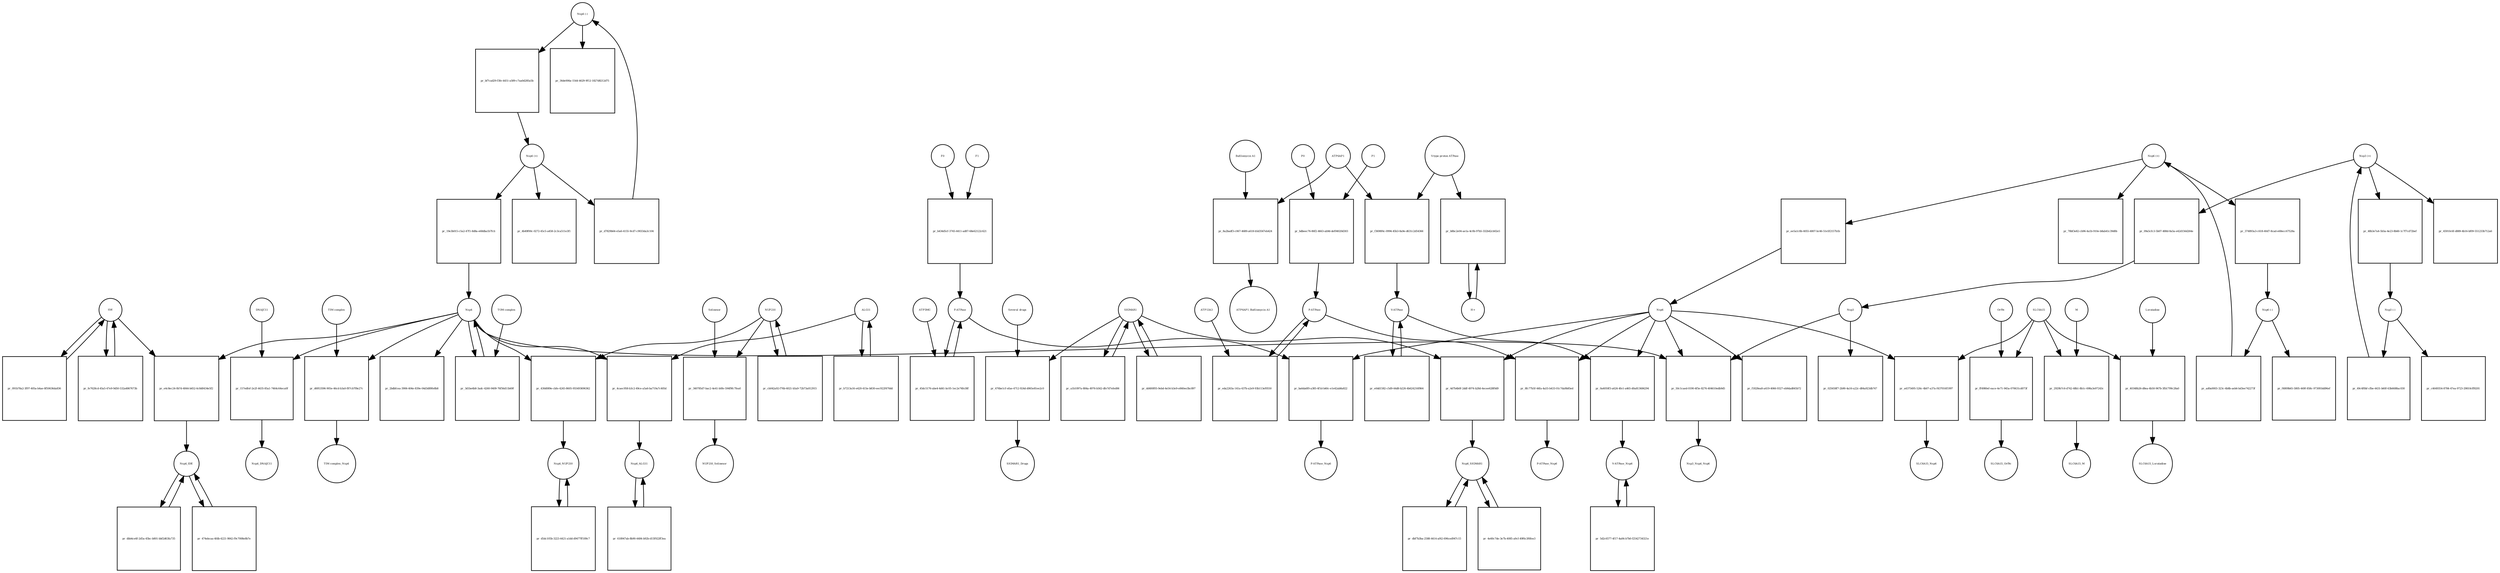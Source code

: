 strict digraph  {
"Nsp4 (-)" [annotation=urn_miriam_pubmed_32353859, bipartite=0, cls="nucleic acid feature", fontsize=4, label="Nsp4 (-)", shape=circle];
"pr_bf7cad29-f3fe-4451-a589-c7aa0d285a5b" [annotation="", bipartite=1, cls=process, fontsize=4, label="pr_bf7cad29-f3fe-4451-a589-c7aa0d285a5b", shape=square];
"Nsp4 (+)" [annotation=urn_miriam_pubmed_32353859, bipartite=0, cls="nucleic acid feature", fontsize=4, label="Nsp4 (+)", shape=circle];
"pr_19e3b015-c5a2-47f1-8d8a-e68dba1b7fcb" [annotation="", bipartite=1, cls=process, fontsize=4, label="pr_19e3b015-c5a2-47f1-8d8a-e68dba1b7fcb", shape=square];
Nsp4 [annotation="urn_miriam_ncbiprotein_BCD58761|urn_miriam_taxonomy_2697049", bipartite=0, cls=macromolecule, fontsize=4, label=Nsp4, shape=circle];
"pr_2bdbfcea-3906-404e-839e-04d3d89fe8b8" [annotation="", bipartite=1, cls=process, fontsize=4, label="pr_2bdbfcea-3906-404e-839e-04d3d89fe8b8", shape=square];
"pr_4b49f00c-0272-45c5-a458-2c3ca511e3f1" [annotation="", bipartite=1, cls=process, fontsize=4, label="pr_4b49f00c-0272-45c5-a458-2c3ca511e3f1", shape=square];
"pr_e4c8ec24-0b7d-4844-b652-6c8d0434e5f2" [annotation="", bipartite=1, cls=process, fontsize=4, label="pr_e4c8ec24-0b7d-4844-b652-6c8d0434e5f2", shape=square];
IDE [annotation="urn_miriam_uniprot_P14735|urn_miriam_pubmed_32353859|urn_miriam_doi_10.1210%2Fmend-4-8-1125|urn_miriam_taxonomy_10116", bipartite=0, cls=macromolecule, fontsize=4, label=IDE, shape=circle];
Nsp4_IDE [annotation="", bipartite=0, cls=complex, fontsize=4, label=Nsp4_IDE, shape=circle];
"pr_474ebcaa-4fdb-4221-9842-f9c7008e8b7e" [annotation="", bipartite=1, cls=process, fontsize=4, label="pr_474ebcaa-4fdb-4221-9842-f9c7008e8b7e", shape=square];
"pr_430d089e-cbfe-4245-8605-955493696362" [annotation="", bipartite=1, cls=process, fontsize=4, label="pr_430d089e-cbfe-4245-8605-955493696362", shape=square];
NUP210 [annotation="urn_miriam_uniprot_Q8TEM1|urn_miriam_pubmed_14517331", bipartite=0, cls=macromolecule, fontsize=4, label=NUP210, shape=circle];
Nsp4_NUP210 [annotation=urn_miriam_pubmed_14517331, bipartite=0, cls=complex, fontsize=4, label=Nsp4_NUP210, shape=circle];
"pr_dbb4ce6f-2d5a-45bc-b801-bbf2d63fa735" [annotation="", bipartite=1, cls=process, fontsize=4, label="pr_dbb4ce6f-2d5a-45bc-b801-bbf2d63fa735", shape=square];
"pr_157edfef-2e2f-4435-85a1-7464c64eca0f" [annotation="", bipartite=1, cls=process, fontsize=4, label="pr_157edfef-2e2f-4435-85a1-7464c64eca0f", shape=square];
DNAJC11 [annotation="urn_miriam_uniprot_Q9NVH1|urn_miriam_pubmed_32353859|urn_miriam_pubmed_25997101", bipartite=0, cls=macromolecule, fontsize=4, label=DNAJC11, shape=circle];
Nsp4_DNAJC11 [annotation="urn_miriam_pubmed_25997101|urn_miriam_pubmed_32353859", bipartite=0, cls=complex, fontsize=4, label=Nsp4_DNAJC11, shape=circle];
"pr_d5dc105b-3223-4421-a1dd-d9477ff189c7" [annotation="", bipartite=1, cls=process, fontsize=4, label="pr_d5dc105b-3223-4421-a1dd-d9477ff189c7", shape=square];
"pr_4caec958-b3c2-49ce-a5a6-ba719a7c405d" [annotation="", bipartite=1, cls=process, fontsize=4, label="pr_4caec958-b3c2-49ce-a5a6-ba719a7c405d", shape=square];
ALG11 [annotation="urn_miriam_uniprot_Q2TAA5|urn_miriam_pubmed_20080937", bipartite=0, cls=macromolecule, fontsize=4, label=ALG11, shape=circle];
Nsp4_ALG11 [annotation=urn_miriam_pubmed_20080937, bipartite=0, cls=complex, fontsize=4, label=Nsp4_ALG11, shape=circle];
"pr_d7829b64-e5a6-4155-9cd7-c9033da3c104" [annotation="", bipartite=1, cls=process, fontsize=4, label="pr_d7829b64-e5a6-4155-9cd7-c9033da3c104", shape=square];
"pr_36de006a-1544-4629-9f12-1827d8212d75" [annotation="", bipartite=1, cls=process, fontsize=4, label="pr_36de006a-1544-4629-9f12-1827d8212d75", shape=square];
"Nsp6 (-)" [annotation=urn_miriam_pubmed_32353859, bipartite=0, cls="nucleic acid feature", fontsize=4, label="Nsp6 (-)", shape=circle];
"pr_ad0a0003-323c-4b8b-aeb6-bd3ee742273f" [annotation="", bipartite=1, cls=process, fontsize=4, label="pr_ad0a0003-323c-4b8b-aeb6-bd3ee742273f", shape=square];
"Nsp6 (+)" [annotation=urn_miriam_pubmed_32353859, bipartite=0, cls="nucleic acid feature", fontsize=4, label="Nsp6 (+)", shape=circle];
"pr_ee5a1c8b-4055-4807-bc46-51e5f2157b1b" [annotation="", bipartite=1, cls=process, fontsize=4, label="pr_ee5a1c8b-4055-4807-bc46-51e5f2157b1b", shape=square];
Nsp6 [annotation="urn_miriam_taxonomy_2697049|urn_miriam_pubmed_32353859", bipartite=0, cls=macromolecule, fontsize=4, label=Nsp6, shape=circle];
"pr_f1828ea8-a419-4066-9327-eb9dad845b72" [annotation="", bipartite=1, cls=process, fontsize=4, label="pr_f1828ea8-a419-4066-9327-eb9dad845b72", shape=square];
"pr_78bf3e82-cb96-4a1b-910e-b8ab41c39d0b" [annotation="", bipartite=1, cls=process, fontsize=4, label="pr_78bf3e82-cb96-4a1b-910e-b8ab41c39d0b", shape=square];
"pr_ba6da6f0-a385-4f1d-b40c-e1e42ab8a822" [annotation="", bipartite=1, cls=process, fontsize=4, label="pr_ba6da6f0-a385-4f1d-b40c-e1e42ab8a822", shape=square];
"F-ATPase" [annotation=urn_miriam_uniprot_O75964, bipartite=0, cls=complex, fontsize=4, label="F-ATPase", shape=circle];
"F-ATPase_Nsp6" [annotation="", bipartite=0, cls=complex, fontsize=4, label="F-ATPase_Nsp6", shape=circle];
"pr_8fc77b5f-44fa-4a55-b433-01c7da9b85ed" [annotation="", bipartite=1, cls=process, fontsize=4, label="pr_8fc77b5f-44fa-4a55-b433-01c7da9b85ed", shape=square];
"P-ATPase" [annotation="", bipartite=0, cls=complex, fontsize=4, label="P-ATPase", shape=circle];
"P-ATPase_Nsp6" [annotation="", bipartite=0, cls=complex, fontsize=4, label="P-ATPase_Nsp6", shape=circle];
"pr_4d7b4b0f-2ddf-4974-b28d-4ecee628f0d9" [annotation="", bipartite=1, cls=process, fontsize=4, label="pr_4d7b4b0f-2ddf-4974-b28d-4ecee628f0d9", shape=square];
SIGMAR1 [annotation="urn_miriam_uniprot_Q99720|urn_miriam_doi_10.1074%2Fjbc.272.43.27107|urn_miriam_pubmed_32353859|urn_miriam_pubmed_10406945", bipartite=0, cls=macromolecule, fontsize=4, label=SIGMAR1, shape=circle];
Nsp6_SIGMAR1 [annotation=urn_miriam_pubmed_10406945, bipartite=0, cls=complex, fontsize=4, label=Nsp6_SIGMAR1, shape=circle];
"pr_4e60c7de-3e7b-4085-a9cf-49f6c3f6fee3" [annotation="", bipartite=1, cls=process, fontsize=4, label="pr_4e60c7de-3e7b-4085-a9cf-49f6c3f6fee3", shape=square];
"pr_0a4050f3-a624-4fe1-a465-d0a813684294" [annotation="", bipartite=1, cls=process, fontsize=4, label="pr_0a4050f3-a624-4fe1-a465-d0a813684294", shape=square];
"V-ATPase" [annotation=urn_miriam_uniprot_Q15904, bipartite=0, cls=complex, fontsize=4, label="V-ATPase", shape=circle];
"V-ATPase_Nsp6" [annotation=urn_miriam_uniprot_Q15904, bipartite=0, cls=complex, fontsize=4, label="V-ATPase_Nsp6", shape=circle];
"pr_374893a3-c618-40d7-8cad-e68ecc67528a" [annotation="", bipartite=1, cls=process, fontsize=4, label="pr_374893a3-c618-40d7-8cad-e68ecc67528a", shape=square];
"pr_f4809b65-5805-449f-858c-973093dd96ef" [annotation="", bipartite=1, cls=process, fontsize=4, label="pr_f4809b65-5805-449f-858c-973093dd96ef", shape=square];
"pr_d6953596-905e-46cd-b3a0-f87cb7f8e27c" [annotation="", bipartite=1, cls=process, fontsize=4, label="pr_d6953596-905e-46cd-b3a0-f87cb7f8e27c", shape=square];
"TIM complex" [annotation="", bipartite=0, cls=complex, fontsize=4, label="TIM complex", shape=circle];
"TIM complex_Nsp4" [annotation=urn_miriam_pubmed_32353859, bipartite=0, cls=complex, fontsize=4, label="TIM complex_Nsp4", shape=circle];
"pr_091b78a2-3f97-405a-b4ae-8f50636da836" [annotation="", bipartite=1, cls=process, fontsize=4, label="pr_091b78a2-3f97-405a-b4ae-8f50636da836", shape=square];
"Nsp3 (-)" [annotation=urn_miriam_pubmed_32353859, bipartite=0, cls="nucleic acid feature", fontsize=4, label="Nsp3 (-)", shape=circle];
"pr_49c4f0bf-cfbe-4431-b60f-63b6688ac030" [annotation="", bipartite=1, cls=process, fontsize=4, label="pr_49c4f0bf-cfbe-4431-b60f-63b6688ac030", shape=square];
"Nsp3 (+)" [annotation=urn_miriam_pubmed_32353859, bipartite=0, cls="nucleic acid feature", fontsize=4, label="Nsp3 (+)", shape=circle];
"pr_48b3e7a4-5b5a-4e23-8b60-1c7f7cd72bef" [annotation="", bipartite=1, cls=process, fontsize=4, label="pr_48b3e7a4-5b5a-4e23-8b60-1c7f7cd72bef", shape=square];
"pr_09a5cfc3-5b07-488d-8a5a-e42d156d264e" [annotation="", bipartite=1, cls=process, fontsize=4, label="pr_09a5cfc3-5b07-488d-8a5a-e42d156d264e", shape=square];
Nsp3 [annotation="urn_miriam_taxonomy_2697049|urn_miriam_pubmed_32353859", bipartite=0, cls=macromolecule, fontsize=4, label=Nsp3, shape=circle];
"pr_c4649354-8784-47ea-9723-29810cff8201" [annotation="", bipartite=1, cls=process, fontsize=4, label="pr_c4649354-8784-47ea-9723-29810cff8201", shape=square];
"pr_45910c6f-d889-4b16-bf09-551233b712a6" [annotation="", bipartite=1, cls=process, fontsize=4, label="pr_45910c6f-d889-4b16-bf09-551233b712a6", shape=square];
"pr_025658f7-2b90-4a16-a22c-d84a923db747" [annotation="", bipartite=1, cls=process, fontsize=4, label="pr_025658f7-2b90-4a16-a22c-d84a923db747", shape=square];
"pr_50c1caed-0190-4f5e-8276-404610edb9d5" [annotation="", bipartite=1, cls=process, fontsize=4, label="pr_50c1caed-0190-4f5e-8276-404610edb9d5", shape=square];
Nsp3_Nsp4_Nsp6 [annotation="urn_miriam_pubmed_32353859|urn_miriam_pubmed_29128390|urn_miriam_doi_10.1016%2Fj.virol.2017.07.019|urn_miriam_taxonomy_694009", bipartite=0, cls=complex, fontsize=4, label=Nsp3_Nsp4_Nsp6, shape=circle];
"pr_340785d7-bac2-4e41-b0fe-594f9fc7fea0" [annotation="", bipartite=1, cls=process, fontsize=4, label="pr_340785d7-bac2-4e41-b0fe-594f9fc7fea0", shape=square];
Selinexor [annotation=urn_miriam_pubmed_32353859, bipartite=0, cls="simple chemical", fontsize=4, label=Selinexor, shape=circle];
NUP210_Selinexor [annotation=urn_miriam_pubmed_32353859, bipartite=0, cls=complex, fontsize=4, label=NUP210_Selinexor, shape=circle];
"pr_a4375495-526c-4b07-a37a-f437016f1997" [annotation="", bipartite=1, cls=process, fontsize=4, label="pr_a4375495-526c-4b07-a37a-f437016f1997", shape=square];
SLC6A15 [annotation="urn_miriam_pubmed_32353859|urn_miriam_uniprot_Q8IY34", bipartite=0, cls=macromolecule, fontsize=4, label=SLC6A15, shape=circle];
SLC6A15_Nsp6 [annotation=urn_miriam_pubmed_32353859, bipartite=0, cls=complex, fontsize=4, label=SLC6A15_Nsp6, shape=circle];
"pr_ff4980ef-eace-4e71-945a-070631cd073f" [annotation="", bipartite=1, cls=process, fontsize=4, label="pr_ff4980ef-eace-4e71-945a-070631cd073f", shape=square];
Orf9c [annotation=urn_miriam_taxonomy_2697049, bipartite=0, cls=macromolecule, fontsize=4, label=Orf9c, shape=circle];
SLC6A15_Orf9c [annotation=urn_miriam_pubmed_32353859, bipartite=0, cls=complex, fontsize=4, label=SLC6A15_Orf9c, shape=circle];
"pr_2929b7c6-d742-48b1-8b1c-698a3e97243c" [annotation="", bipartite=1, cls=process, fontsize=4, label="pr_2929b7c6-d742-48b1-8b1c-698a3e97243c", shape=square];
M [annotation=urn_miriam_taxonomy_2697049, bipartite=0, cls=macromolecule, fontsize=4, label=M, shape=circle];
SLC6A15_M [annotation=urn_miriam_pubmed_32353859, bipartite=0, cls=complex, fontsize=4, label=SLC6A15_M, shape=circle];
"pr_40348b26-d8ea-4b50-967b-3fb1799c28a0" [annotation="", bipartite=1, cls=process, fontsize=4, label="pr_40348b26-d8ea-4b50-967b-3fb1799c28a0", shape=square];
Loratadine [annotation=urn_miriam_pubmed_123134323, bipartite=0, cls="simple chemical", fontsize=4, label=Loratadine, shape=circle];
SLC6A15_Loratadine [annotation="", bipartite=0, cls=complex, fontsize=4, label=SLC6A15_Loratadine, shape=circle];
ATP6AP1 [annotation="urn_miriam_uniprot_Q15904|urn_miriam_pubmed_27231034", bipartite=0, cls=macromolecule, fontsize=4, label=ATP6AP1, shape=circle];
"pr_8a2badf3-c067-4689-a618-b5d3567eb424" [annotation="", bipartite=1, cls=process, fontsize=4, label="pr_8a2badf3-c067-4689-a618-b5d3567eb424", shape=square];
"Bafilomycin A1" [annotation="", bipartite=0, cls="simple chemical", fontsize=4, label="Bafilomycin A1", shape=circle];
"ATP6AP1_Bafilomycin A1" [annotation="", bipartite=0, cls=complex, fontsize=4, label="ATP6AP1_Bafilomycin A1", shape=circle];
"Several drugs" [annotation="", bipartite=0, cls="simple chemical", fontsize=4, label="Several drugs", shape=circle];
"pr_476be1cf-efae-4712-924d-d065e81ee2c0" [annotation="", bipartite=1, cls=process, fontsize=4, label="pr_476be1cf-efae-4712-924d-d065e81ee2c0", shape=square];
SIGMAR1_Drugs [annotation=urn_miriam_pubmed_32353859, bipartite=0, cls=complex, fontsize=4, label=SIGMAR1_Drugs, shape=circle];
"pr_3d1be4b8-3adc-4260-9409-76f56d11b69f" [annotation="", bipartite=1, cls=process, fontsize=4, label="pr_3d1be4b8-3adc-4260-9409-76f56d11b69f", shape=square];
"TOM complex" [annotation="", bipartite=0, cls=complex, fontsize=4, label="TOM complex", shape=circle];
ATP13A3 [annotation=urn_miriam_uniprot_Q9H7F0, bipartite=0, cls=macromolecule, fontsize=4, label=ATP13A3, shape=circle];
"pr_eda2263a-141a-437b-a2e9-93b113ef0550" [annotation="", bipartite=1, cls=process, fontsize=4, label="pr_eda2263a-141a-437b-a2e9-93b113ef0550", shape=square];
P1 [annotation="", bipartite=0, cls=complex, fontsize=4, label=P1, shape=circle];
"pr_bdbeec76-86f2-4663-ab9d-def04020d303" [annotation="", bipartite=1, cls=process, fontsize=4, label="pr_bdbeec76-86f2-4663-ab9d-def04020d303", shape=square];
P0 [annotation="", bipartite=0, cls=complex, fontsize=4, label=P0, shape=circle];
"pr_cb042a92-f76b-4021-b5a9-72b73a012915" [annotation="", bipartite=1, cls=process, fontsize=4, label="pr_cb042a92-f76b-4021-b5a9-72b73a012915", shape=square];
"pr_fe7628cd-45a5-47e9-9d50-532a4867673b" [annotation="", bipartite=1, cls=process, fontsize=4, label="pr_fe7628cd-45a5-47e9-9d50-532a4867673b", shape=square];
"pr_a1b1097a-884a-4976-b562-dfe7d7efed06" [annotation="", bipartite=1, cls=process, fontsize=4, label="pr_a1b1097a-884a-4976-b562-dfe7d7efed06", shape=square];
"pr_dd400f05-9ebd-4e54-b3e9-e840ee3bc897" [annotation="", bipartite=1, cls=process, fontsize=4, label="pr_dd400f05-9ebd-4e54-b3e9-e840ee3bc897", shape=square];
"pr_dbf7b3ba-2588-4414-af42-696ced947c15" [annotation="", bipartite=1, cls=process, fontsize=4, label="pr_dbf7b3ba-2588-4414-af42-696ced947c15", shape=square];
"pr_618947ab-8b90-4484-b92b-d15f922ff3ea" [annotation="", bipartite=1, cls=process, fontsize=4, label="pr_618947ab-8b90-4484-b92b-d15f922ff3ea", shape=square];
"pr_b7213a16-e420-415e-b830-eec922f470dd" [annotation="", bipartite=1, cls=process, fontsize=4, label="pr_b7213a16-e420-415e-b830-eec922f470dd", shape=square];
"H+" [annotation="urn_miriam_obo.chebi_CHEBI%3A15378", bipartite=0, cls="simple chemical", fontsize=4, label="H+", shape=circle];
"pr_b8bc2e04-ae1a-4c0b-97b5-332b42cb02e5" [annotation="", bipartite=1, cls=process, fontsize=4, label="pr_b8bc2e04-ae1a-4c0b-97b5-332b42cb02e5", shape=square];
"V-type proton ATPase" [annotation="urn_miriam_obo.go_GO%3A0046611", bipartite=0, cls=complex, fontsize=4, label="V-type proton ATPase", shape=circle];
"pr_f3698f4c-0994-45b3-8a9e-d631c2d54366" [annotation="", bipartite=1, cls=process, fontsize=4, label="pr_f3698f4c-0994-45b3-8a9e-d631c2d54366", shape=square];
"pr_e0dd1582-c5d9-44d8-b226-4b624216f864" [annotation="", bipartite=1, cls=process, fontsize=4, label="pr_e0dd1582-c5d9-44d8-b226-4b624216f864", shape=square];
"pr_5d2c6577-4f17-4a84-b7b0-f2542734321e" [annotation="", bipartite=1, cls=process, fontsize=4, label="pr_5d2c6577-4f17-4a84-b7b0-f2542734321e", shape=square];
ATP5MG [annotation=urn_miriam_uniprot_O75964, bipartite=0, cls=macromolecule, fontsize=4, label=ATP5MG, shape=circle];
"pr_45dc5176-abe4-4d41-bc05-1ec2e74fe38f" [annotation="", bipartite=1, cls=process, fontsize=4, label="pr_45dc5176-abe4-4d41-bc05-1ec2e74fe38f", shape=square];
F1 [annotation="", bipartite=0, cls=complex, fontsize=4, label=F1, shape=circle];
"pr_b434d5cf-3745-4411-ad87-68e62122c621" [annotation="", bipartite=1, cls=process, fontsize=4, label="pr_b434d5cf-3745-4411-ad87-68e62122c621", shape=square];
F0 [annotation="", bipartite=0, cls=complex, fontsize=4, label=F0, shape=circle];
"Nsp4 (-)" -> "pr_bf7cad29-f3fe-4451-a589-c7aa0d285a5b"  [annotation="", interaction_type=consumption];
"Nsp4 (-)" -> "pr_36de006a-1544-4629-9f12-1827d8212d75"  [annotation="", interaction_type=consumption];
"pr_bf7cad29-f3fe-4451-a589-c7aa0d285a5b" -> "Nsp4 (+)"  [annotation="", interaction_type=production];
"Nsp4 (+)" -> "pr_19e3b015-c5a2-47f1-8d8a-e68dba1b7fcb"  [annotation="", interaction_type=consumption];
"Nsp4 (+)" -> "pr_4b49f00c-0272-45c5-a458-2c3ca511e3f1"  [annotation="", interaction_type=consumption];
"Nsp4 (+)" -> "pr_d7829b64-e5a6-4155-9cd7-c9033da3c104"  [annotation="", interaction_type=consumption];
"pr_19e3b015-c5a2-47f1-8d8a-e68dba1b7fcb" -> Nsp4  [annotation="", interaction_type=production];
Nsp4 -> "pr_2bdbfcea-3906-404e-839e-04d3d89fe8b8"  [annotation="", interaction_type=consumption];
Nsp4 -> "pr_e4c8ec24-0b7d-4844-b652-6c8d0434e5f2"  [annotation="", interaction_type=consumption];
Nsp4 -> "pr_430d089e-cbfe-4245-8605-955493696362"  [annotation="", interaction_type=consumption];
Nsp4 -> "pr_157edfef-2e2f-4435-85a1-7464c64eca0f"  [annotation="", interaction_type=consumption];
Nsp4 -> "pr_4caec958-b3c2-49ce-a5a6-ba719a7c405d"  [annotation="", interaction_type=consumption];
Nsp4 -> "pr_d6953596-905e-46cd-b3a0-f87cb7f8e27c"  [annotation="", interaction_type=consumption];
Nsp4 -> "pr_50c1caed-0190-4f5e-8276-404610edb9d5"  [annotation="", interaction_type=consumption];
Nsp4 -> "pr_3d1be4b8-3adc-4260-9409-76f56d11b69f"  [annotation="", interaction_type=consumption];
"pr_e4c8ec24-0b7d-4844-b652-6c8d0434e5f2" -> Nsp4_IDE  [annotation="", interaction_type=production];
IDE -> "pr_e4c8ec24-0b7d-4844-b652-6c8d0434e5f2"  [annotation="", interaction_type=consumption];
IDE -> "pr_091b78a2-3f97-405a-b4ae-8f50636da836"  [annotation="", interaction_type=consumption];
IDE -> "pr_fe7628cd-45a5-47e9-9d50-532a4867673b"  [annotation="", interaction_type=consumption];
Nsp4_IDE -> "pr_474ebcaa-4fdb-4221-9842-f9c7008e8b7e"  [annotation="", interaction_type=consumption];
Nsp4_IDE -> "pr_dbb4ce6f-2d5a-45bc-b801-bbf2d63fa735"  [annotation="", interaction_type=consumption];
"pr_474ebcaa-4fdb-4221-9842-f9c7008e8b7e" -> Nsp4_IDE  [annotation="", interaction_type=production];
"pr_430d089e-cbfe-4245-8605-955493696362" -> Nsp4_NUP210  [annotation="", interaction_type=production];
NUP210 -> "pr_430d089e-cbfe-4245-8605-955493696362"  [annotation="", interaction_type=consumption];
NUP210 -> "pr_340785d7-bac2-4e41-b0fe-594f9fc7fea0"  [annotation="", interaction_type=consumption];
NUP210 -> "pr_cb042a92-f76b-4021-b5a9-72b73a012915"  [annotation="", interaction_type=consumption];
Nsp4_NUP210 -> "pr_d5dc105b-3223-4421-a1dd-d9477ff189c7"  [annotation="", interaction_type=consumption];
"pr_dbb4ce6f-2d5a-45bc-b801-bbf2d63fa735" -> Nsp4_IDE  [annotation="", interaction_type=production];
"pr_157edfef-2e2f-4435-85a1-7464c64eca0f" -> Nsp4_DNAJC11  [annotation="", interaction_type=production];
DNAJC11 -> "pr_157edfef-2e2f-4435-85a1-7464c64eca0f"  [annotation="", interaction_type=consumption];
"pr_d5dc105b-3223-4421-a1dd-d9477ff189c7" -> Nsp4_NUP210  [annotation="", interaction_type=production];
"pr_4caec958-b3c2-49ce-a5a6-ba719a7c405d" -> Nsp4_ALG11  [annotation="", interaction_type=production];
ALG11 -> "pr_4caec958-b3c2-49ce-a5a6-ba719a7c405d"  [annotation="", interaction_type=consumption];
ALG11 -> "pr_b7213a16-e420-415e-b830-eec922f470dd"  [annotation="", interaction_type=consumption];
Nsp4_ALG11 -> "pr_618947ab-8b90-4484-b92b-d15f922ff3ea"  [annotation="", interaction_type=consumption];
"pr_d7829b64-e5a6-4155-9cd7-c9033da3c104" -> "Nsp4 (-)"  [annotation="", interaction_type=production];
"Nsp6 (-)" -> "pr_ad0a0003-323c-4b8b-aeb6-bd3ee742273f"  [annotation="", interaction_type=consumption];
"Nsp6 (-)" -> "pr_f4809b65-5805-449f-858c-973093dd96ef"  [annotation="", interaction_type=consumption];
"pr_ad0a0003-323c-4b8b-aeb6-bd3ee742273f" -> "Nsp6 (+)"  [annotation="", interaction_type=production];
"Nsp6 (+)" -> "pr_ee5a1c8b-4055-4807-bc46-51e5f2157b1b"  [annotation="", interaction_type=consumption];
"Nsp6 (+)" -> "pr_78bf3e82-cb96-4a1b-910e-b8ab41c39d0b"  [annotation="", interaction_type=consumption];
"Nsp6 (+)" -> "pr_374893a3-c618-40d7-8cad-e68ecc67528a"  [annotation="", interaction_type=consumption];
"pr_ee5a1c8b-4055-4807-bc46-51e5f2157b1b" -> Nsp6  [annotation="", interaction_type=production];
Nsp6 -> "pr_f1828ea8-a419-4066-9327-eb9dad845b72"  [annotation="", interaction_type=consumption];
Nsp6 -> "pr_ba6da6f0-a385-4f1d-b40c-e1e42ab8a822"  [annotation="", interaction_type=consumption];
Nsp6 -> "pr_8fc77b5f-44fa-4a55-b433-01c7da9b85ed"  [annotation="", interaction_type=consumption];
Nsp6 -> "pr_4d7b4b0f-2ddf-4974-b28d-4ecee628f0d9"  [annotation="", interaction_type=consumption];
Nsp6 -> "pr_0a4050f3-a624-4fe1-a465-d0a813684294"  [annotation="", interaction_type=consumption];
Nsp6 -> "pr_50c1caed-0190-4f5e-8276-404610edb9d5"  [annotation="", interaction_type=consumption];
Nsp6 -> "pr_a4375495-526c-4b07-a37a-f437016f1997"  [annotation="", interaction_type=consumption];
"pr_ba6da6f0-a385-4f1d-b40c-e1e42ab8a822" -> "F-ATPase_Nsp6"  [annotation="", interaction_type=production];
"F-ATPase" -> "pr_ba6da6f0-a385-4f1d-b40c-e1e42ab8a822"  [annotation="", interaction_type=consumption];
"F-ATPase" -> "pr_45dc5176-abe4-4d41-bc05-1ec2e74fe38f"  [annotation="", interaction_type=consumption];
"pr_8fc77b5f-44fa-4a55-b433-01c7da9b85ed" -> "P-ATPase_Nsp6"  [annotation="", interaction_type=production];
"P-ATPase" -> "pr_8fc77b5f-44fa-4a55-b433-01c7da9b85ed"  [annotation="", interaction_type=consumption];
"P-ATPase" -> "pr_eda2263a-141a-437b-a2e9-93b113ef0550"  [annotation="", interaction_type=consumption];
"pr_4d7b4b0f-2ddf-4974-b28d-4ecee628f0d9" -> Nsp6_SIGMAR1  [annotation="", interaction_type=production];
SIGMAR1 -> "pr_4d7b4b0f-2ddf-4974-b28d-4ecee628f0d9"  [annotation="", interaction_type=consumption];
SIGMAR1 -> "pr_476be1cf-efae-4712-924d-d065e81ee2c0"  [annotation="", interaction_type=consumption];
SIGMAR1 -> "pr_a1b1097a-884a-4976-b562-dfe7d7efed06"  [annotation="", interaction_type=consumption];
SIGMAR1 -> "pr_dd400f05-9ebd-4e54-b3e9-e840ee3bc897"  [annotation="", interaction_type=consumption];
Nsp6_SIGMAR1 -> "pr_4e60c7de-3e7b-4085-a9cf-49f6c3f6fee3"  [annotation="", interaction_type=consumption];
Nsp6_SIGMAR1 -> "pr_dbf7b3ba-2588-4414-af42-696ced947c15"  [annotation="", interaction_type=consumption];
"pr_4e60c7de-3e7b-4085-a9cf-49f6c3f6fee3" -> Nsp6_SIGMAR1  [annotation="", interaction_type=production];
"pr_0a4050f3-a624-4fe1-a465-d0a813684294" -> "V-ATPase_Nsp6"  [annotation="", interaction_type=production];
"V-ATPase" -> "pr_0a4050f3-a624-4fe1-a465-d0a813684294"  [annotation="", interaction_type=consumption];
"V-ATPase" -> "pr_e0dd1582-c5d9-44d8-b226-4b624216f864"  [annotation="", interaction_type=consumption];
"V-ATPase_Nsp6" -> "pr_5d2c6577-4f17-4a84-b7b0-f2542734321e"  [annotation="", interaction_type=consumption];
"pr_374893a3-c618-40d7-8cad-e68ecc67528a" -> "Nsp6 (-)"  [annotation="", interaction_type=production];
"pr_d6953596-905e-46cd-b3a0-f87cb7f8e27c" -> "TIM complex_Nsp4"  [annotation="", interaction_type=production];
"TIM complex" -> "pr_d6953596-905e-46cd-b3a0-f87cb7f8e27c"  [annotation="", interaction_type=consumption];
"pr_091b78a2-3f97-405a-b4ae-8f50636da836" -> IDE  [annotation="", interaction_type=production];
"Nsp3 (-)" -> "pr_49c4f0bf-cfbe-4431-b60f-63b6688ac030"  [annotation="", interaction_type=consumption];
"Nsp3 (-)" -> "pr_c4649354-8784-47ea-9723-29810cff8201"  [annotation="", interaction_type=consumption];
"pr_49c4f0bf-cfbe-4431-b60f-63b6688ac030" -> "Nsp3 (+)"  [annotation="", interaction_type=production];
"Nsp3 (+)" -> "pr_48b3e7a4-5b5a-4e23-8b60-1c7f7cd72bef"  [annotation="", interaction_type=consumption];
"Nsp3 (+)" -> "pr_09a5cfc3-5b07-488d-8a5a-e42d156d264e"  [annotation="", interaction_type=consumption];
"Nsp3 (+)" -> "pr_45910c6f-d889-4b16-bf09-551233b712a6"  [annotation="", interaction_type=consumption];
"pr_48b3e7a4-5b5a-4e23-8b60-1c7f7cd72bef" -> "Nsp3 (-)"  [annotation="", interaction_type=production];
"pr_09a5cfc3-5b07-488d-8a5a-e42d156d264e" -> Nsp3  [annotation="", interaction_type=production];
Nsp3 -> "pr_025658f7-2b90-4a16-a22c-d84a923db747"  [annotation="", interaction_type=consumption];
Nsp3 -> "pr_50c1caed-0190-4f5e-8276-404610edb9d5"  [annotation="", interaction_type=consumption];
"pr_50c1caed-0190-4f5e-8276-404610edb9d5" -> Nsp3_Nsp4_Nsp6  [annotation="", interaction_type=production];
"pr_340785d7-bac2-4e41-b0fe-594f9fc7fea0" -> NUP210_Selinexor  [annotation="", interaction_type=production];
Selinexor -> "pr_340785d7-bac2-4e41-b0fe-594f9fc7fea0"  [annotation="", interaction_type=consumption];
"pr_a4375495-526c-4b07-a37a-f437016f1997" -> SLC6A15_Nsp6  [annotation="", interaction_type=production];
SLC6A15 -> "pr_a4375495-526c-4b07-a37a-f437016f1997"  [annotation="", interaction_type=consumption];
SLC6A15 -> "pr_ff4980ef-eace-4e71-945a-070631cd073f"  [annotation="", interaction_type=consumption];
SLC6A15 -> "pr_2929b7c6-d742-48b1-8b1c-698a3e97243c"  [annotation="", interaction_type=consumption];
SLC6A15 -> "pr_40348b26-d8ea-4b50-967b-3fb1799c28a0"  [annotation="", interaction_type=consumption];
"pr_ff4980ef-eace-4e71-945a-070631cd073f" -> SLC6A15_Orf9c  [annotation="", interaction_type=production];
Orf9c -> "pr_ff4980ef-eace-4e71-945a-070631cd073f"  [annotation="", interaction_type=consumption];
"pr_2929b7c6-d742-48b1-8b1c-698a3e97243c" -> SLC6A15_M  [annotation="", interaction_type=production];
M -> "pr_2929b7c6-d742-48b1-8b1c-698a3e97243c"  [annotation="", interaction_type=consumption];
"pr_40348b26-d8ea-4b50-967b-3fb1799c28a0" -> SLC6A15_Loratadine  [annotation="", interaction_type=production];
Loratadine -> "pr_40348b26-d8ea-4b50-967b-3fb1799c28a0"  [annotation="", interaction_type=consumption];
ATP6AP1 -> "pr_8a2badf3-c067-4689-a618-b5d3567eb424"  [annotation="", interaction_type=consumption];
ATP6AP1 -> "pr_f3698f4c-0994-45b3-8a9e-d631c2d54366"  [annotation="", interaction_type=consumption];
"pr_8a2badf3-c067-4689-a618-b5d3567eb424" -> "ATP6AP1_Bafilomycin A1"  [annotation="", interaction_type=production];
"Bafilomycin A1" -> "pr_8a2badf3-c067-4689-a618-b5d3567eb424"  [annotation="", interaction_type=consumption];
"Several drugs" -> "pr_476be1cf-efae-4712-924d-d065e81ee2c0"  [annotation="", interaction_type=consumption];
"pr_476be1cf-efae-4712-924d-d065e81ee2c0" -> SIGMAR1_Drugs  [annotation="", interaction_type=production];
"pr_3d1be4b8-3adc-4260-9409-76f56d11b69f" -> Nsp4  [annotation="", interaction_type=production];
"TOM complex" -> "pr_3d1be4b8-3adc-4260-9409-76f56d11b69f"  [annotation="urn_miriam_pubmed_32353859|urn_miriam_taxonomy_2697049", interaction_type=stimulation];
ATP13A3 -> "pr_eda2263a-141a-437b-a2e9-93b113ef0550"  [annotation="", interaction_type=consumption];
"pr_eda2263a-141a-437b-a2e9-93b113ef0550" -> "P-ATPase"  [annotation="", interaction_type=production];
P1 -> "pr_bdbeec76-86f2-4663-ab9d-def04020d303"  [annotation="", interaction_type=consumption];
"pr_bdbeec76-86f2-4663-ab9d-def04020d303" -> "P-ATPase"  [annotation="", interaction_type=production];
P0 -> "pr_bdbeec76-86f2-4663-ab9d-def04020d303"  [annotation="", interaction_type=consumption];
"pr_cb042a92-f76b-4021-b5a9-72b73a012915" -> NUP210  [annotation="", interaction_type=production];
"pr_fe7628cd-45a5-47e9-9d50-532a4867673b" -> IDE  [annotation="", interaction_type=production];
"pr_a1b1097a-884a-4976-b562-dfe7d7efed06" -> SIGMAR1  [annotation="", interaction_type=production];
"pr_dd400f05-9ebd-4e54-b3e9-e840ee3bc897" -> SIGMAR1  [annotation="", interaction_type=production];
"pr_dbf7b3ba-2588-4414-af42-696ced947c15" -> Nsp6_SIGMAR1  [annotation="", interaction_type=production];
"pr_618947ab-8b90-4484-b92b-d15f922ff3ea" -> Nsp4_ALG11  [annotation="", interaction_type=production];
"pr_b7213a16-e420-415e-b830-eec922f470dd" -> ALG11  [annotation="", interaction_type=production];
"H+" -> "pr_b8bc2e04-ae1a-4c0b-97b5-332b42cb02e5"  [annotation="", interaction_type=consumption];
"pr_b8bc2e04-ae1a-4c0b-97b5-332b42cb02e5" -> "H+"  [annotation="", interaction_type=production];
"V-type proton ATPase" -> "pr_b8bc2e04-ae1a-4c0b-97b5-332b42cb02e5"  [annotation=urn_miriam_pubmed_22335796, interaction_type=catalysis];
"V-type proton ATPase" -> "pr_f3698f4c-0994-45b3-8a9e-d631c2d54366"  [annotation="", interaction_type=consumption];
"pr_f3698f4c-0994-45b3-8a9e-d631c2d54366" -> "V-ATPase"  [annotation="", interaction_type=production];
"pr_e0dd1582-c5d9-44d8-b226-4b624216f864" -> "V-ATPase"  [annotation="", interaction_type=production];
"pr_5d2c6577-4f17-4a84-b7b0-f2542734321e" -> "V-ATPase_Nsp6"  [annotation="", interaction_type=production];
ATP5MG -> "pr_45dc5176-abe4-4d41-bc05-1ec2e74fe38f"  [annotation="", interaction_type=consumption];
"pr_45dc5176-abe4-4d41-bc05-1ec2e74fe38f" -> "F-ATPase"  [annotation="", interaction_type=production];
F1 -> "pr_b434d5cf-3745-4411-ad87-68e62122c621"  [annotation="", interaction_type=consumption];
"pr_b434d5cf-3745-4411-ad87-68e62122c621" -> "F-ATPase"  [annotation="", interaction_type=production];
F0 -> "pr_b434d5cf-3745-4411-ad87-68e62122c621"  [annotation="", interaction_type=consumption];
}
